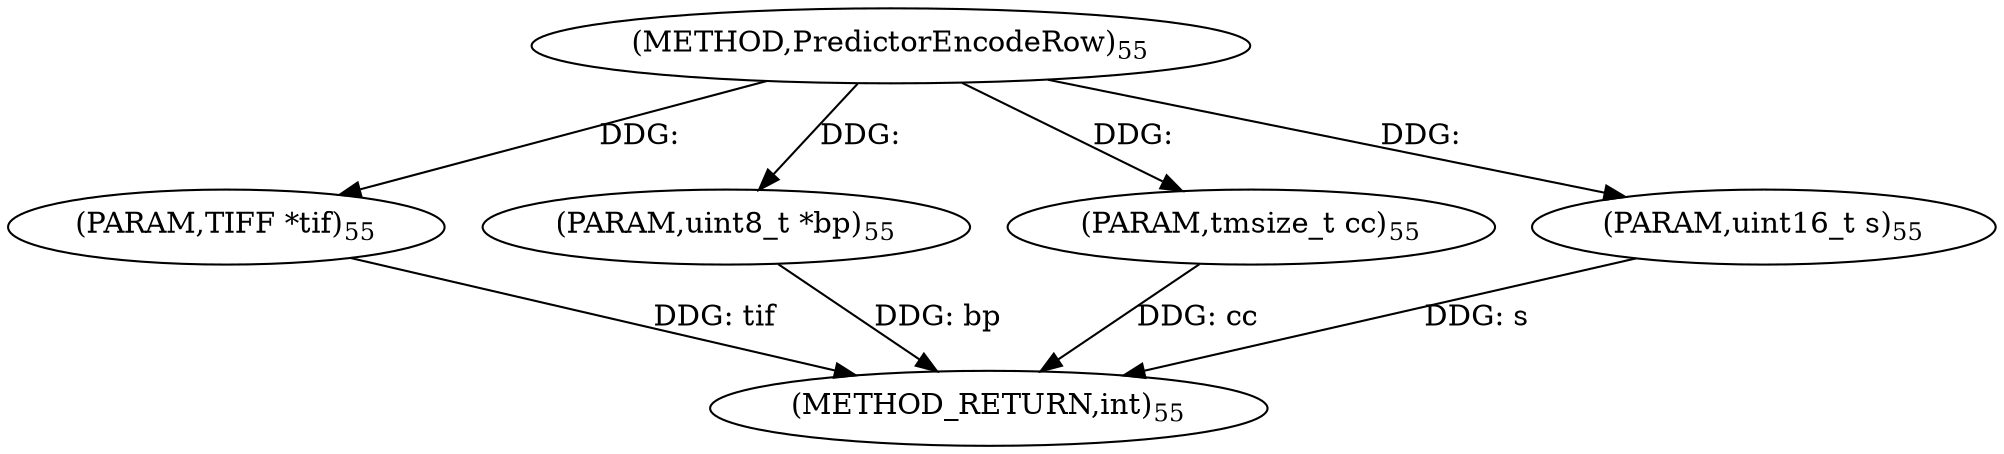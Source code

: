 digraph "PredictorEncodeRow" {  
"35724" [label = <(METHOD,PredictorEncodeRow)<SUB>55</SUB>> ]
"35729" [label = <(METHOD_RETURN,int)<SUB>55</SUB>> ]
"35725" [label = <(PARAM,TIFF *tif)<SUB>55</SUB>> ]
"35726" [label = <(PARAM,uint8_t *bp)<SUB>55</SUB>> ]
"35727" [label = <(PARAM,tmsize_t cc)<SUB>55</SUB>> ]
"35728" [label = <(PARAM,uint16_t s)<SUB>55</SUB>> ]
  "35725" -> "35729"  [ label = "DDG: tif"] 
  "35726" -> "35729"  [ label = "DDG: bp"] 
  "35727" -> "35729"  [ label = "DDG: cc"] 
  "35728" -> "35729"  [ label = "DDG: s"] 
  "35724" -> "35725"  [ label = "DDG: "] 
  "35724" -> "35726"  [ label = "DDG: "] 
  "35724" -> "35727"  [ label = "DDG: "] 
  "35724" -> "35728"  [ label = "DDG: "] 
}
